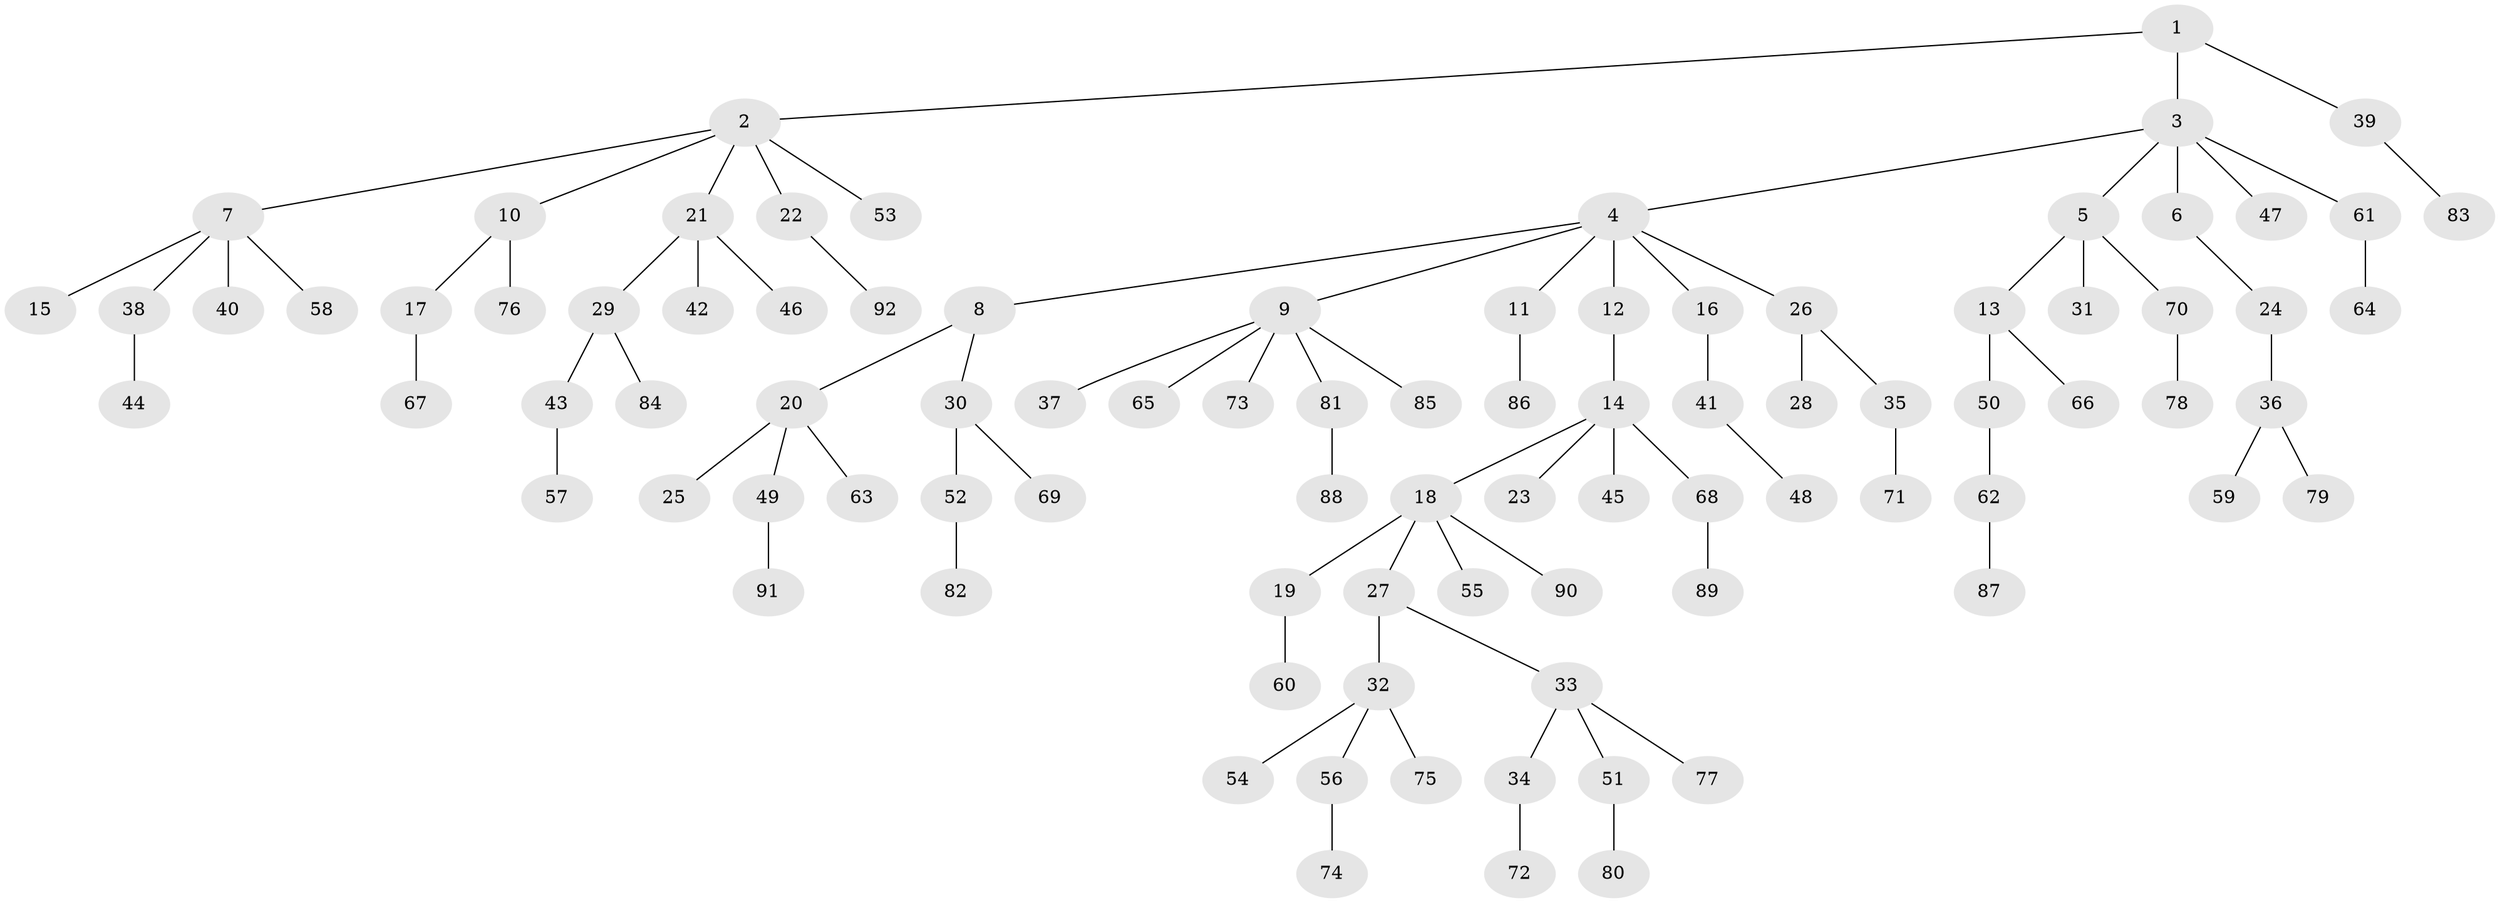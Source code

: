 // Generated by graph-tools (version 1.1) at 2025/50/03/09/25 03:50:21]
// undirected, 92 vertices, 91 edges
graph export_dot {
graph [start="1"]
  node [color=gray90,style=filled];
  1;
  2;
  3;
  4;
  5;
  6;
  7;
  8;
  9;
  10;
  11;
  12;
  13;
  14;
  15;
  16;
  17;
  18;
  19;
  20;
  21;
  22;
  23;
  24;
  25;
  26;
  27;
  28;
  29;
  30;
  31;
  32;
  33;
  34;
  35;
  36;
  37;
  38;
  39;
  40;
  41;
  42;
  43;
  44;
  45;
  46;
  47;
  48;
  49;
  50;
  51;
  52;
  53;
  54;
  55;
  56;
  57;
  58;
  59;
  60;
  61;
  62;
  63;
  64;
  65;
  66;
  67;
  68;
  69;
  70;
  71;
  72;
  73;
  74;
  75;
  76;
  77;
  78;
  79;
  80;
  81;
  82;
  83;
  84;
  85;
  86;
  87;
  88;
  89;
  90;
  91;
  92;
  1 -- 2;
  1 -- 3;
  1 -- 39;
  2 -- 7;
  2 -- 10;
  2 -- 21;
  2 -- 22;
  2 -- 53;
  3 -- 4;
  3 -- 5;
  3 -- 6;
  3 -- 47;
  3 -- 61;
  4 -- 8;
  4 -- 9;
  4 -- 11;
  4 -- 12;
  4 -- 16;
  4 -- 26;
  5 -- 13;
  5 -- 31;
  5 -- 70;
  6 -- 24;
  7 -- 15;
  7 -- 38;
  7 -- 40;
  7 -- 58;
  8 -- 20;
  8 -- 30;
  9 -- 37;
  9 -- 65;
  9 -- 73;
  9 -- 81;
  9 -- 85;
  10 -- 17;
  10 -- 76;
  11 -- 86;
  12 -- 14;
  13 -- 50;
  13 -- 66;
  14 -- 18;
  14 -- 23;
  14 -- 45;
  14 -- 68;
  16 -- 41;
  17 -- 67;
  18 -- 19;
  18 -- 27;
  18 -- 55;
  18 -- 90;
  19 -- 60;
  20 -- 25;
  20 -- 49;
  20 -- 63;
  21 -- 29;
  21 -- 42;
  21 -- 46;
  22 -- 92;
  24 -- 36;
  26 -- 28;
  26 -- 35;
  27 -- 32;
  27 -- 33;
  29 -- 43;
  29 -- 84;
  30 -- 52;
  30 -- 69;
  32 -- 54;
  32 -- 56;
  32 -- 75;
  33 -- 34;
  33 -- 51;
  33 -- 77;
  34 -- 72;
  35 -- 71;
  36 -- 59;
  36 -- 79;
  38 -- 44;
  39 -- 83;
  41 -- 48;
  43 -- 57;
  49 -- 91;
  50 -- 62;
  51 -- 80;
  52 -- 82;
  56 -- 74;
  61 -- 64;
  62 -- 87;
  68 -- 89;
  70 -- 78;
  81 -- 88;
}
